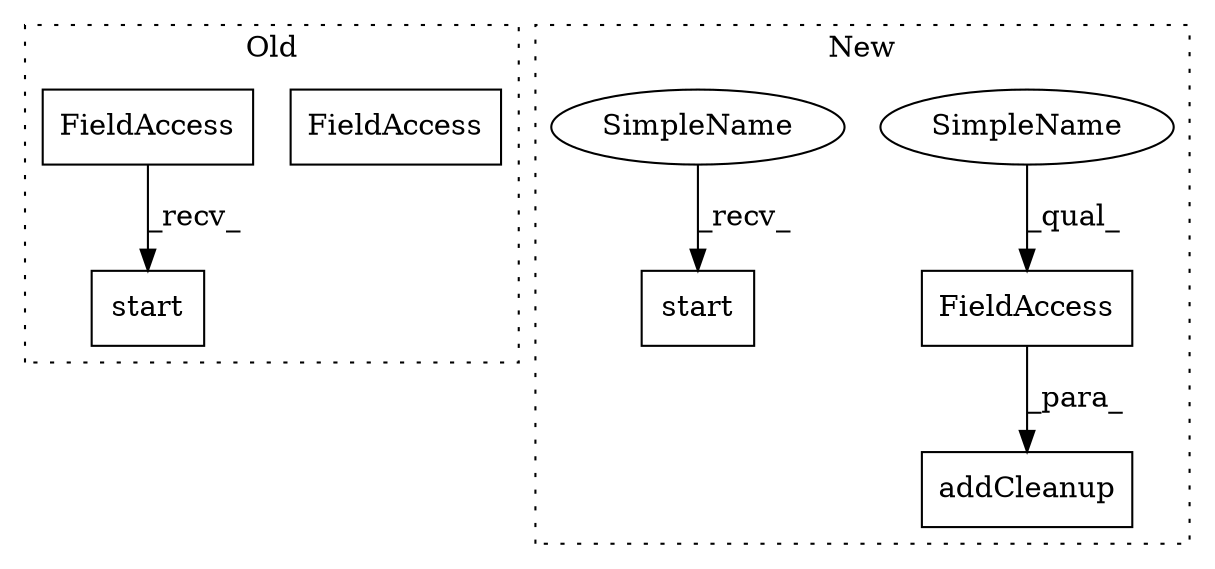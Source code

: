 digraph G {
subgraph cluster0 {
1 [label="start" a="32" s="3143" l="7" shape="box"];
5 [label="FieldAccess" a="22" s="3136" l="6" shape="box"];
6 [label="FieldAccess" a="22" s="3136" l="6" shape="box"];
label = "Old";
style="dotted";
}
subgraph cluster1 {
2 [label="addCleanup" a="32" s="3318,3335" l="11,1" shape="box"];
3 [label="FieldAccess" a="22" s="3329" l="6" shape="box"];
4 [label="start" a="32" s="3263" l="7" shape="box"];
7 [label="SimpleName" a="42" s="3329" l="1" shape="ellipse"];
8 [label="SimpleName" a="42" s="3261" l="1" shape="ellipse"];
label = "New";
style="dotted";
}
3 -> 2 [label="_para_"];
6 -> 1 [label="_recv_"];
7 -> 3 [label="_qual_"];
8 -> 4 [label="_recv_"];
}